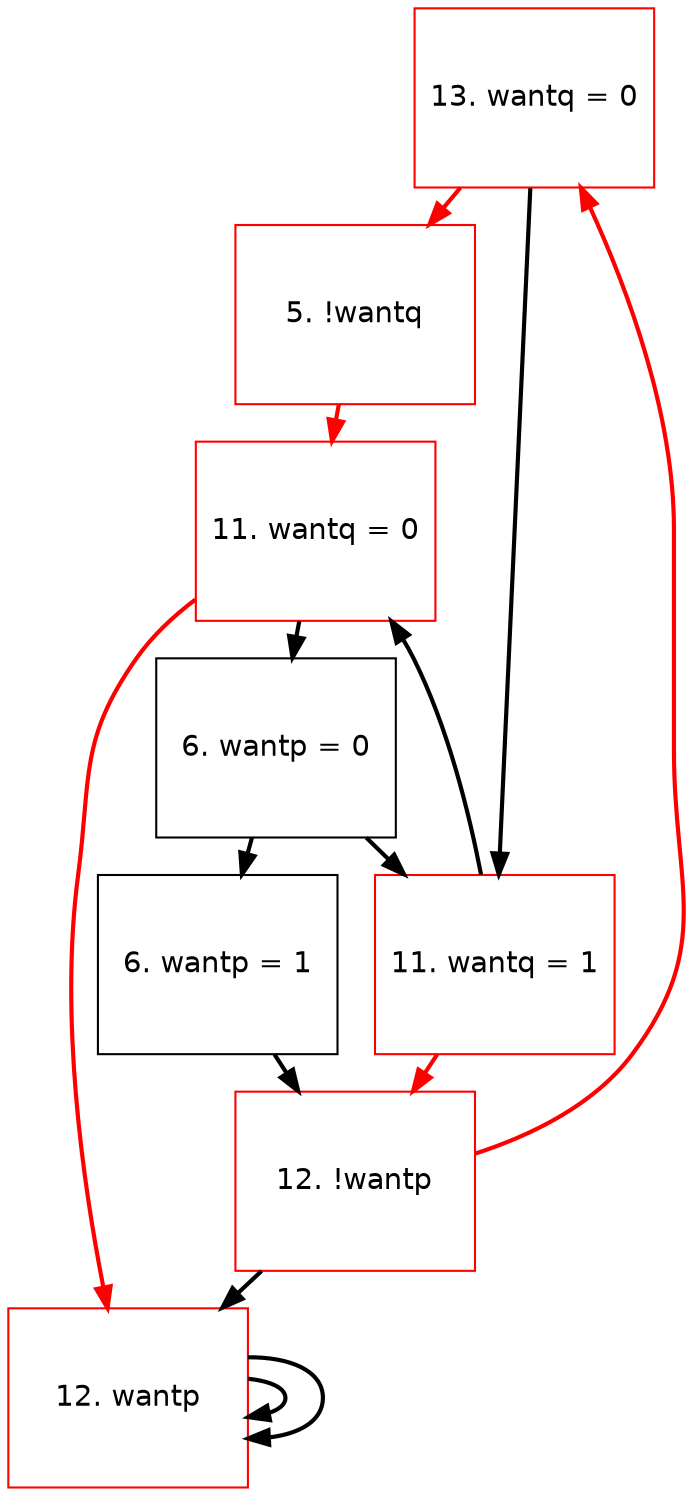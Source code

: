 digraph "third" {
	graph [size="16,12",ranksep=.25];
	node [shape=box,fontname=Helvetica,fontsize=14];
        edge [style = bold];
	node [width = 1.6,  height=1.2,fixedsize=true] ;
2 [label="13. wantq = 0\n" color = red];
3 [label="5. !wantq\n" color = red];
0 [label="11. wantq = 1\n" color = red];
1 [label="12. !wantp\n" color = red];

2 -> 0;
2 -> 3 [ color = red];
3 -> 4 [ color = red];
4 -> 5 [ color = red];

4 [label="11. wantq = 0" color = red];
5 [label="12. wantp\n" color = red];
6 [label="6. wantp = 0\n"];
7 [label="6. wantp = 1"];

0 -> 1 [ color = red];
1 -> 2 [ color = red];
5 -> 5;
5 -> 5;
4 -> 6;
6 -> 7;
7 -> 1;
6 -> 0;
1 -> 5;
0 -> 4;
}
